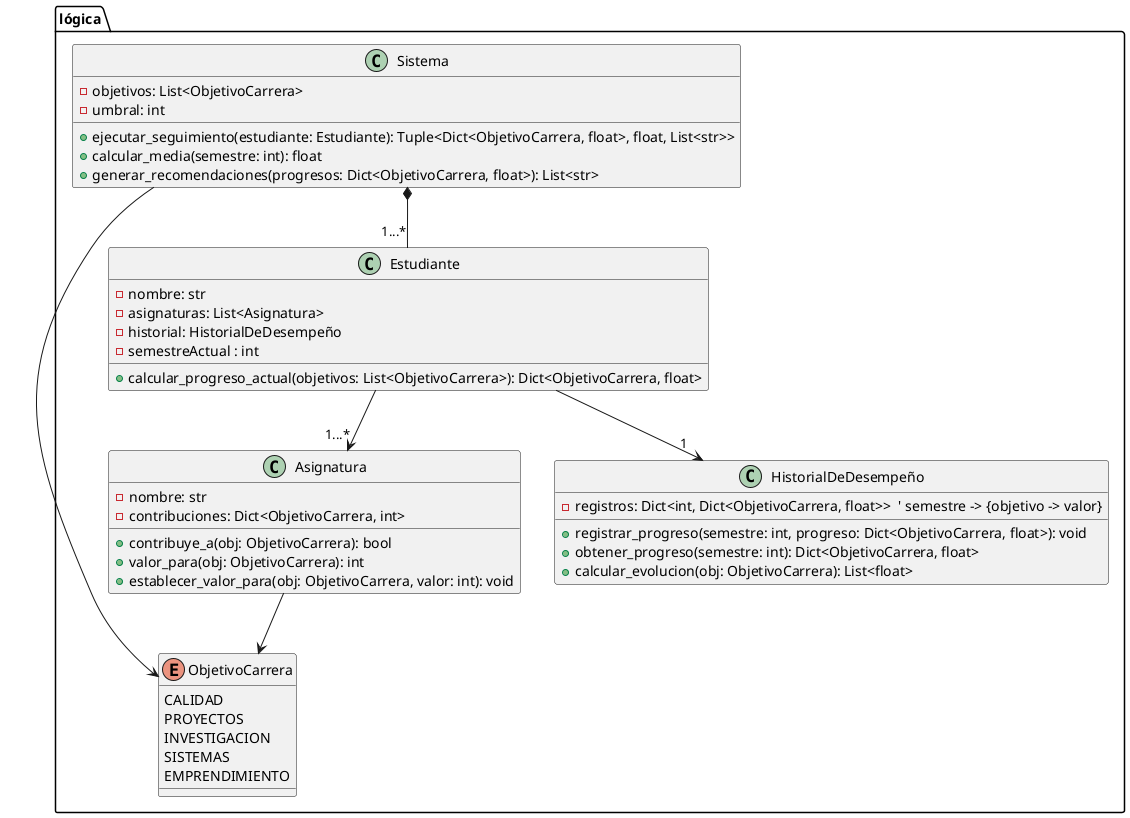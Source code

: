 @startuml


' Paquete del dominio
package "lógica" {

  enum ObjetivoCarrera {
    CALIDAD
    PROYECTOS
    INVESTIGACION
    SISTEMAS
    EMPRENDIMIENTO
  }

  class Asignatura {
    - nombre: str
    - contribuciones: Dict<ObjetivoCarrera, int>
    +contribuye_a(obj: ObjetivoCarrera): bool
    +valor_para(obj: ObjetivoCarrera): int
    +establecer_valor_para(obj: ObjetivoCarrera, valor: int): void
  }

  class Estudiante {
    - nombre: str
    - asignaturas: List<Asignatura>
    - historial: HistorialDeDesempeño
    - semestreActual : int
    +calcular_progreso_actual(objetivos: List<ObjetivoCarrera>): Dict<ObjetivoCarrera, float>
  }

  class HistorialDeDesempeño {
    - registros: Dict<int, Dict<ObjetivoCarrera, float>>  ' semestre -> {objetivo -> valor}
    +registrar_progreso(semestre: int, progreso: Dict<ObjetivoCarrera, float>): void
    +obtener_progreso(semestre: int): Dict<ObjetivoCarrera, float>
    +calcular_evolucion(obj: ObjetivoCarrera): List<float>
  }

  class Sistema {
    - objetivos: List<ObjetivoCarrera>
    - umbral: int
    +ejecutar_seguimiento(estudiante: Estudiante): Tuple<Dict<ObjetivoCarrera, float>, float, List<str>>
    +calcular_media(semestre: int): float
    +generar_recomendaciones(progresos: Dict<ObjetivoCarrera, float>): List<str>
  }
}

Estudiante --> "1...*" Asignatura
Estudiante --> "1" HistorialDeDesempeño
Asignatura  -->  ObjetivoCarrera
Sistema *-- "1...*" Estudiante
Sistema --> ObjetivoCarrera


@enduml